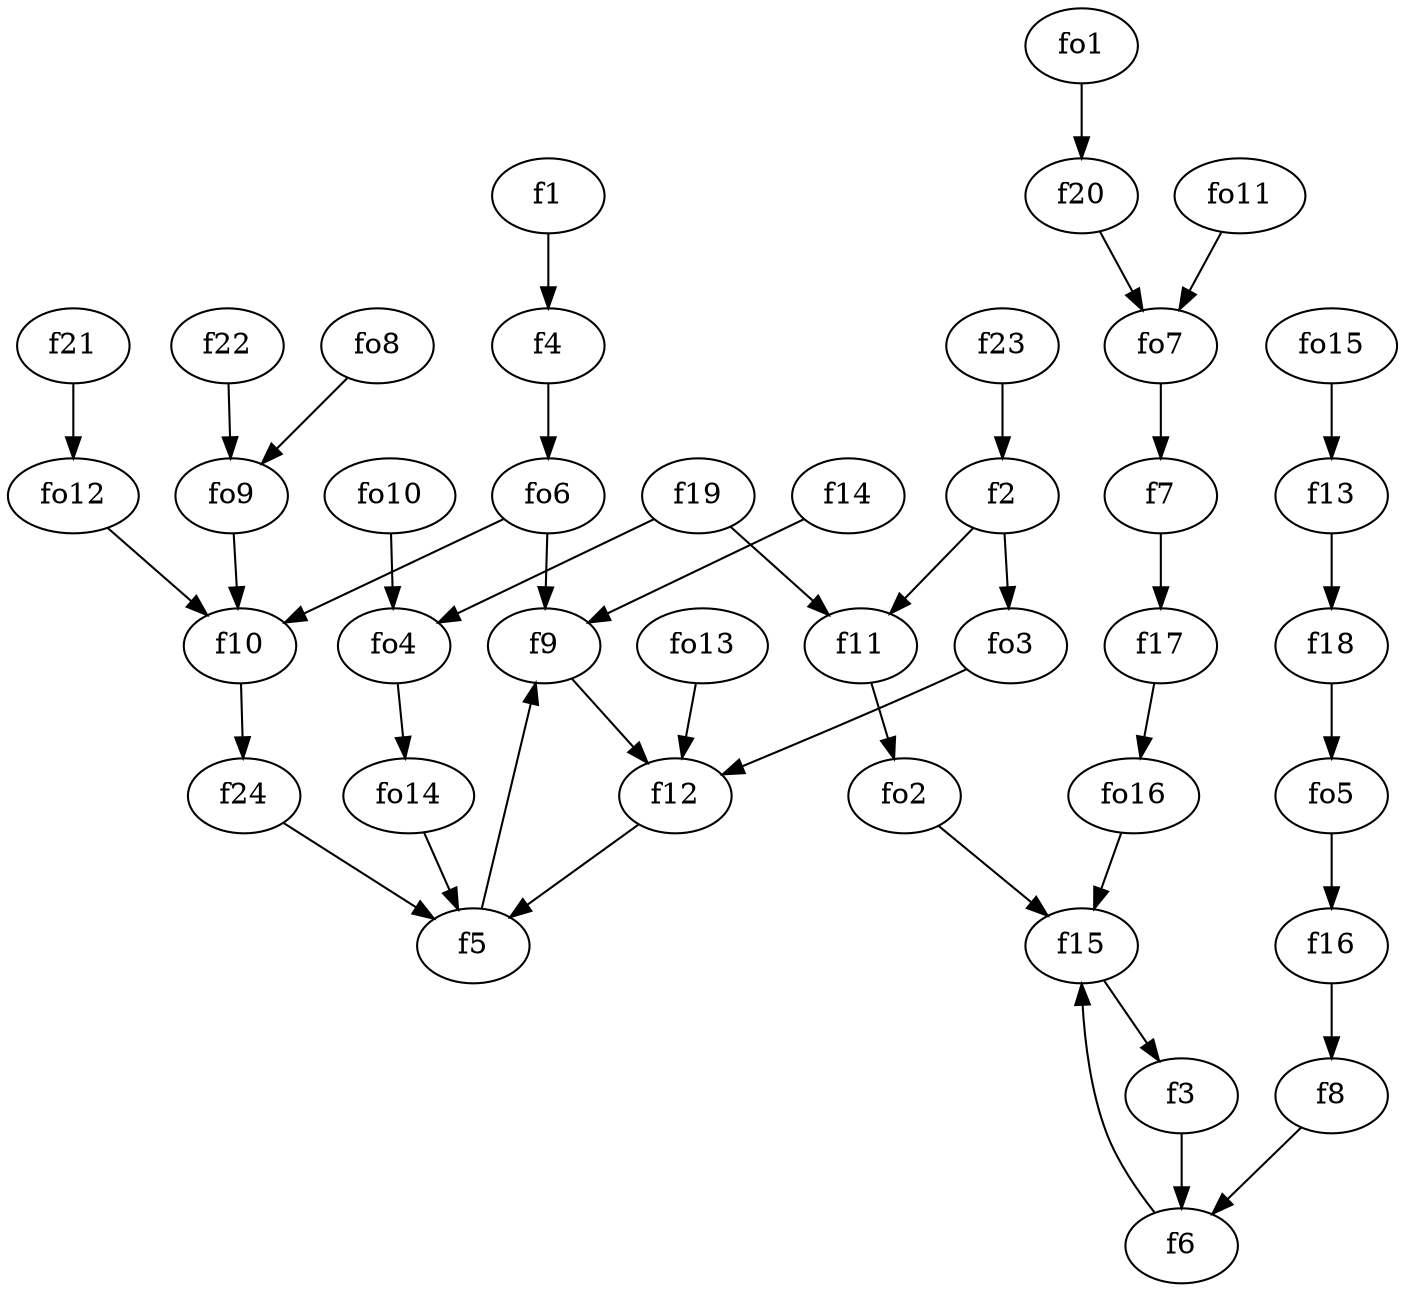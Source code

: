 strict digraph  {
f1;
f2;
f3;
f4;
f5;
f6;
f7;
f8;
f9;
f10;
f11;
f12;
f13;
f14;
f15;
f16;
f17;
f18;
f19;
f20;
f21;
f22;
f23;
f24;
fo1;
fo2;
fo3;
fo4;
fo5;
fo6;
fo7;
fo8;
fo9;
fo10;
fo11;
fo12;
fo13;
fo14;
fo15;
fo16;
f1 -> f4  [weight=2];
f2 -> f11  [weight=2];
f2 -> fo3  [weight=2];
f3 -> f6  [weight=2];
f4 -> fo6  [weight=2];
f5 -> f9  [weight=2];
f6 -> f15  [weight=2];
f7 -> f17  [weight=2];
f8 -> f6  [weight=2];
f9 -> f12  [weight=2];
f10 -> f24  [weight=2];
f11 -> fo2  [weight=2];
f12 -> f5  [weight=2];
f13 -> f18  [weight=2];
f14 -> f9  [weight=2];
f15 -> f3  [weight=2];
f16 -> f8  [weight=2];
f17 -> fo16  [weight=2];
f18 -> fo5  [weight=2];
f19 -> f11  [weight=2];
f19 -> fo4  [weight=2];
f20 -> fo7  [weight=2];
f21 -> fo12  [weight=2];
f22 -> fo9  [weight=2];
f23 -> f2  [weight=2];
f24 -> f5  [weight=2];
fo1 -> f20  [weight=2];
fo2 -> f15  [weight=2];
fo3 -> f12  [weight=2];
fo4 -> fo14  [weight=2];
fo5 -> f16  [weight=2];
fo6 -> f10  [weight=2];
fo6 -> f9  [weight=2];
fo7 -> f7  [weight=2];
fo8 -> fo9  [weight=2];
fo9 -> f10  [weight=2];
fo10 -> fo4  [weight=2];
fo11 -> fo7  [weight=2];
fo12 -> f10  [weight=2];
fo13 -> f12  [weight=2];
fo14 -> f5  [weight=2];
fo15 -> f13  [weight=2];
fo16 -> f15  [weight=2];
}
